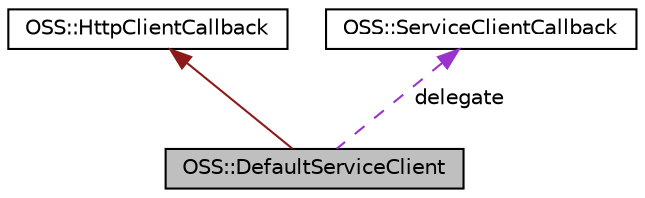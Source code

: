 digraph "OSS::DefaultServiceClient"
{
  edge [fontname="Helvetica",fontsize="10",labelfontname="Helvetica",labelfontsize="10"];
  node [fontname="Helvetica",fontsize="10",shape=record];
  Node1 [label="OSS::DefaultServiceClient",height=0.2,width=0.4,color="black", fillcolor="grey75", style="filled" fontcolor="black"];
  Node2 -> Node1 [dir="back",color="firebrick4",fontsize="10",style="solid",fontname="Helvetica"];
  Node2 [label="OSS::HttpClientCallback",height=0.2,width=0.4,color="black", fillcolor="white", style="filled",URL="$class_o_s_s_1_1_http_client_callback.html"];
  Node3 -> Node1 [dir="back",color="darkorchid3",fontsize="10",style="dashed",label=" delegate" ,fontname="Helvetica"];
  Node3 [label="OSS::ServiceClientCallback",height=0.2,width=0.4,color="black", fillcolor="white", style="filled",URL="$class_o_s_s_1_1_service_client_callback.html"];
}
